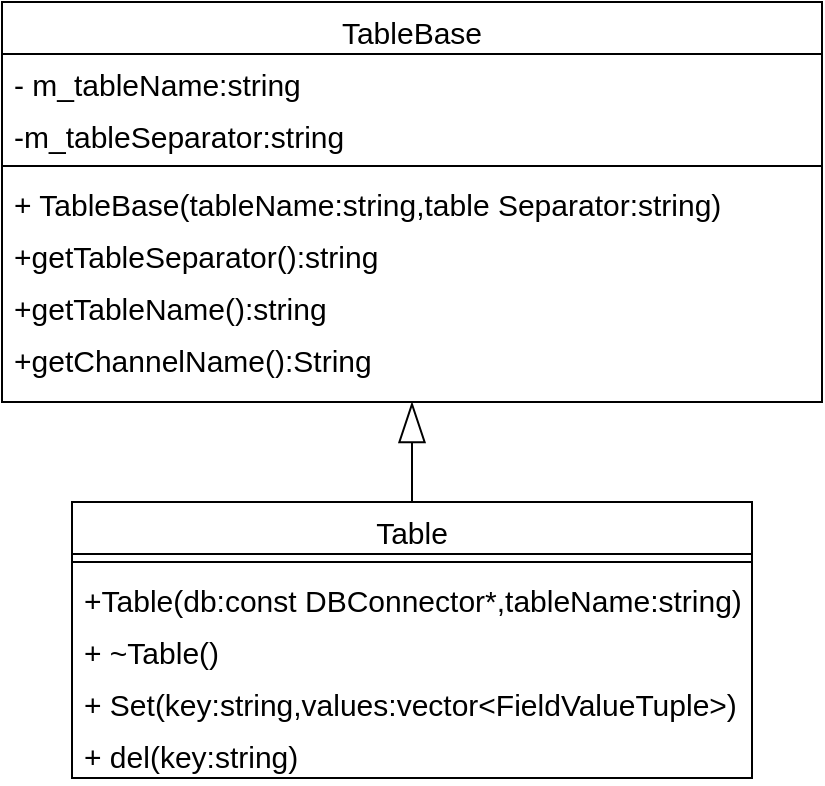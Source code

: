 <mxfile version="21.7.2" type="github">
  <diagram id="C5RBs43oDa-KdzZeNtuy" name="Page-1">
    <mxGraphModel dx="1008" dy="670" grid="1" gridSize="10" guides="1" tooltips="1" connect="1" arrows="1" fold="1" page="1" pageScale="1" pageWidth="827" pageHeight="1169" math="0" shadow="0">
      <root>
        <mxCell id="WIyWlLk6GJQsqaUBKTNV-0" />
        <mxCell id="WIyWlLk6GJQsqaUBKTNV-1" parent="WIyWlLk6GJQsqaUBKTNV-0" />
        <mxCell id="RsIIp7DNy85xj8DGO67I-0" value="TableBase" style="swimlane;fontStyle=0;align=center;verticalAlign=top;childLayout=stackLayout;horizontal=1;startSize=26;horizontalStack=0;resizeParent=1;resizeLast=0;collapsible=1;marginBottom=0;rounded=0;shadow=0;strokeWidth=1;fontSize=15;" parent="WIyWlLk6GJQsqaUBKTNV-1" vertex="1">
          <mxGeometry x="220" y="120" width="410" height="200" as="geometry">
            <mxRectangle x="230" y="140" width="160" height="26" as="alternateBounds" />
          </mxGeometry>
        </mxCell>
        <mxCell id="RsIIp7DNy85xj8DGO67I-1" value="- m_tableName:string" style="text;align=left;verticalAlign=top;spacingLeft=4;spacingRight=4;overflow=hidden;rotatable=0;points=[[0,0.5],[1,0.5]];portConstraint=eastwest;fontSize=15;" parent="RsIIp7DNy85xj8DGO67I-0" vertex="1">
          <mxGeometry y="26" width="410" height="26" as="geometry" />
        </mxCell>
        <mxCell id="RsIIp7DNy85xj8DGO67I-2" value="-m_tableSeparator:string" style="text;align=left;verticalAlign=top;spacingLeft=4;spacingRight=4;overflow=hidden;rotatable=0;points=[[0,0.5],[1,0.5]];portConstraint=eastwest;rounded=0;shadow=0;html=0;fontSize=15;" parent="RsIIp7DNy85xj8DGO67I-0" vertex="1">
          <mxGeometry y="52" width="410" height="26" as="geometry" />
        </mxCell>
        <mxCell id="RsIIp7DNy85xj8DGO67I-6" value="" style="line;html=1;strokeWidth=1;align=left;verticalAlign=middle;spacingTop=-1;spacingLeft=3;spacingRight=3;rotatable=0;labelPosition=right;points=[];portConstraint=eastwest;fontSize=15;" parent="RsIIp7DNy85xj8DGO67I-0" vertex="1">
          <mxGeometry y="78" width="410" height="8" as="geometry" />
        </mxCell>
        <mxCell id="RsIIp7DNy85xj8DGO67I-7" value="+ TableBase(tableName:string,table Separator:string)" style="text;align=left;verticalAlign=top;spacingLeft=4;spacingRight=4;overflow=hidden;rotatable=0;points=[[0,0.5],[1,0.5]];portConstraint=eastwest;rounded=0;shadow=0;html=0;fontSize=15;" parent="RsIIp7DNy85xj8DGO67I-0" vertex="1">
          <mxGeometry y="86" width="410" height="26" as="geometry" />
        </mxCell>
        <mxCell id="RsIIp7DNy85xj8DGO67I-8" value="+getTableSeparator():string" style="text;align=left;verticalAlign=top;spacingLeft=4;spacingRight=4;overflow=hidden;rotatable=0;points=[[0,0.5],[1,0.5]];portConstraint=eastwest;rounded=0;shadow=0;html=0;fontSize=15;" parent="RsIIp7DNy85xj8DGO67I-0" vertex="1">
          <mxGeometry y="112" width="410" height="26" as="geometry" />
        </mxCell>
        <mxCell id="RsIIp7DNy85xj8DGO67I-9" value="+getTableName():string" style="text;align=left;verticalAlign=top;spacingLeft=4;spacingRight=4;overflow=hidden;rotatable=0;points=[[0,0.5],[1,0.5]];portConstraint=eastwest;rounded=0;shadow=0;html=0;fontSize=15;" parent="RsIIp7DNy85xj8DGO67I-0" vertex="1">
          <mxGeometry y="138" width="410" height="26" as="geometry" />
        </mxCell>
        <mxCell id="RsIIp7DNy85xj8DGO67I-10" value="+getChannelName():String" style="text;align=left;verticalAlign=top;spacingLeft=4;spacingRight=4;overflow=hidden;rotatable=0;points=[[0,0.5],[1,0.5]];portConstraint=eastwest;rounded=0;shadow=0;html=0;fontSize=15;" parent="RsIIp7DNy85xj8DGO67I-0" vertex="1">
          <mxGeometry y="164" width="410" height="26" as="geometry" />
        </mxCell>
        <mxCell id="RsIIp7DNy85xj8DGO67I-24" value="Table" style="swimlane;fontStyle=0;align=center;verticalAlign=top;childLayout=stackLayout;horizontal=1;startSize=26;horizontalStack=0;resizeParent=1;resizeLast=0;collapsible=1;marginBottom=0;rounded=0;shadow=0;strokeWidth=1;fontSize=15;" parent="WIyWlLk6GJQsqaUBKTNV-1" vertex="1">
          <mxGeometry x="255" y="370" width="340" height="138" as="geometry">
            <mxRectangle x="130" y="380" width="160" height="26" as="alternateBounds" />
          </mxGeometry>
        </mxCell>
        <mxCell id="RsIIp7DNy85xj8DGO67I-25" value="" style="line;html=1;strokeWidth=1;align=left;verticalAlign=middle;spacingTop=-1;spacingLeft=3;spacingRight=3;rotatable=0;labelPosition=right;points=[];portConstraint=eastwest;fontSize=15;" parent="RsIIp7DNy85xj8DGO67I-24" vertex="1">
          <mxGeometry y="26" width="340" height="8" as="geometry" />
        </mxCell>
        <mxCell id="RsIIp7DNy85xj8DGO67I-26" value="+Table(db:const DBConnector*,tableName:string)" style="text;align=left;verticalAlign=top;spacingLeft=4;spacingRight=4;overflow=hidden;rotatable=0;points=[[0,0.5],[1,0.5]];portConstraint=eastwest;fontSize=15;" parent="RsIIp7DNy85xj8DGO67I-24" vertex="1">
          <mxGeometry y="34" width="340" height="26" as="geometry" />
        </mxCell>
        <mxCell id="RsIIp7DNy85xj8DGO67I-27" value="+ ~Table()" style="text;align=left;verticalAlign=top;spacingLeft=4;spacingRight=4;overflow=hidden;rotatable=0;points=[[0,0.5],[1,0.5]];portConstraint=eastwest;fontSize=15;" parent="RsIIp7DNy85xj8DGO67I-24" vertex="1">
          <mxGeometry y="60" width="340" height="26" as="geometry" />
        </mxCell>
        <mxCell id="RsIIp7DNy85xj8DGO67I-28" value="+ Set(key:string,values:vector&lt;FieldValueTuple&gt;)" style="text;align=left;verticalAlign=top;spacingLeft=4;spacingRight=4;overflow=hidden;rotatable=0;points=[[0,0.5],[1,0.5]];portConstraint=eastwest;fontSize=15;" parent="RsIIp7DNy85xj8DGO67I-24" vertex="1">
          <mxGeometry y="86" width="340" height="26" as="geometry" />
        </mxCell>
        <mxCell id="RsIIp7DNy85xj8DGO67I-29" value="+ del(key:string)" style="text;align=left;verticalAlign=top;spacingLeft=4;spacingRight=4;overflow=hidden;rotatable=0;points=[[0,0.5],[1,0.5]];portConstraint=eastwest;fontSize=15;" parent="RsIIp7DNy85xj8DGO67I-24" vertex="1">
          <mxGeometry y="112" width="340" height="26" as="geometry" />
        </mxCell>
        <mxCell id="RsIIp7DNy85xj8DGO67I-30" value="" style="endArrow=blockThin;html=1;rounded=0;entryX=0.5;entryY=1;entryDx=0;entryDy=0;exitX=0.5;exitY=0;exitDx=0;exitDy=0;endFill=0;strokeWidth=1;endSize=18;" parent="WIyWlLk6GJQsqaUBKTNV-1" source="RsIIp7DNy85xj8DGO67I-24" target="RsIIp7DNy85xj8DGO67I-0" edge="1">
          <mxGeometry width="50" height="50" relative="1" as="geometry">
            <mxPoint x="280" y="460" as="sourcePoint" />
            <mxPoint x="330" y="410" as="targetPoint" />
          </mxGeometry>
        </mxCell>
      </root>
    </mxGraphModel>
  </diagram>
</mxfile>
